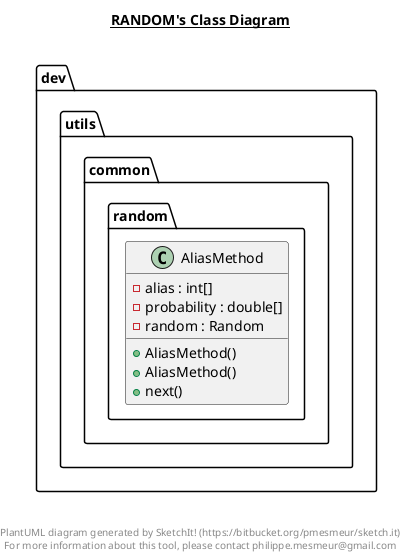 @startuml

title __RANDOM's Class Diagram__\n

  namespace dev {
    namespace utils {
      namespace common {
        namespace random {
          class dev.utils.common.random.AliasMethod {
              - alias : int[]
              - probability : double[]
              - random : Random
              + AliasMethod()
              + AliasMethod()
              + next()
          }
        }
      }
    }
  }
  



right footer


PlantUML diagram generated by SketchIt! (https://bitbucket.org/pmesmeur/sketch.it)
For more information about this tool, please contact philippe.mesmeur@gmail.com
endfooter

@enduml
